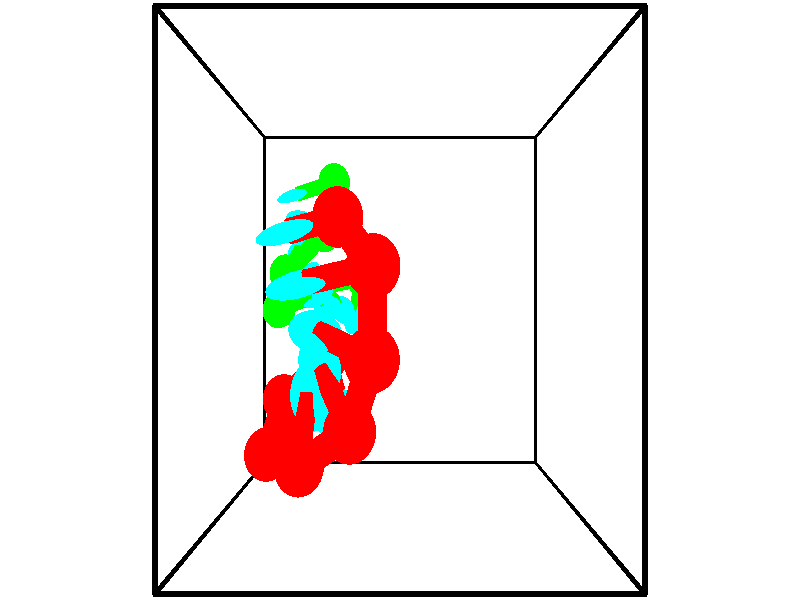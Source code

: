 // switches for output
#declare DRAW_BASES = 1; // possible values are 0, 1; only relevant for DNA ribbons
#declare DRAW_BASES_TYPE = 3; // possible values are 1, 2, 3; only relevant for DNA ribbons
#declare DRAW_FOG = 0; // set to 1 to enable fog

#include "colors.inc"

#include "transforms.inc"
background { rgb <1, 1, 1>}

#default {
   normal{
       ripples 0.25
       frequency 0.20
       turbulence 0.2
       lambda 5
   }
	finish {
		phong 0.1
		phong_size 40.
	}
}

// original window dimensions: 1024x640


// camera settings

camera {
	sky <-0, 1, 0>
	up <-0, 1, 0>
	right 1.6 * <1, 0, 0>
	location <2.5, 2.5, 11.1562>
	look_at <2.5, 2.5, 2.5>
	direction <0, 0, -8.6562>
	angle 67.0682
}


# declare cpy_camera_pos = <2.5, 2.5, 11.1562>;
# if (DRAW_FOG = 1)
fog {
	fog_type 2
	up vnormalize(cpy_camera_pos)
	color rgbt<1,1,1,0.3>
	distance 1e-5
	fog_alt 3e-3
	fog_offset 4
}
# end


// LIGHTS

# declare lum = 6;
global_settings {
	ambient_light rgb lum * <0.05, 0.05, 0.05>
	max_trace_level 15
}# declare cpy_direct_light_amount = 0.25;
light_source
{	1000 * <-1, -1, 1>,
	rgb lum * cpy_direct_light_amount
	parallel
}

light_source
{	1000 * <1, 1, -1>,
	rgb lum * cpy_direct_light_amount
	parallel
}

// strand 0

// nucleotide -1

// particle -1
sphere {
	<1.572210, 1.883888, 3.340870> 0.250000
	pigment { color rgbt <1,0,0,0> }
	no_shadow
}
cylinder {
	<1.704308, 1.552265, 3.521358>,  <1.783566, 1.353291, 3.629652>, 0.100000
	pigment { color rgbt <1,0,0,0> }
	no_shadow
}
cylinder {
	<1.704308, 1.552265, 3.521358>,  <1.572210, 1.883888, 3.340870>, 0.100000
	pigment { color rgbt <1,0,0,0> }
	no_shadow
}

// particle -1
sphere {
	<1.704308, 1.552265, 3.521358> 0.100000
	pigment { color rgbt <1,0,0,0> }
	no_shadow
}
sphere {
	0, 1
	scale<0.080000,0.200000,0.300000>
	matrix <-0.464221, 0.273573, 0.842411,
		-0.821850, -0.487668, -0.294521,
		0.330244, -0.829058, 0.451222,
		1.803381, 1.303548, 3.656725>
	pigment { color rgbt <0,1,1,0> }
	no_shadow
}
cylinder {
	<1.061982, 1.484283, 3.698905>,  <1.572210, 1.883888, 3.340870>, 0.130000
	pigment { color rgbt <1,0,0,0> }
	no_shadow
}

// nucleotide -1

// particle -1
sphere {
	<1.061982, 1.484283, 3.698905> 0.250000
	pigment { color rgbt <1,0,0,0> }
	no_shadow
}
cylinder {
	<1.414352, 1.413795, 3.874593>,  <1.625775, 1.371503, 3.980006>, 0.100000
	pigment { color rgbt <1,0,0,0> }
	no_shadow
}
cylinder {
	<1.414352, 1.413795, 3.874593>,  <1.061982, 1.484283, 3.698905>, 0.100000
	pigment { color rgbt <1,0,0,0> }
	no_shadow
}

// particle -1
sphere {
	<1.414352, 1.413795, 3.874593> 0.100000
	pigment { color rgbt <1,0,0,0> }
	no_shadow
}
sphere {
	0, 1
	scale<0.080000,0.200000,0.300000>
	matrix <-0.348549, 0.386209, 0.854024,
		-0.320127, -0.905422, 0.278801,
		0.880927, -0.176220, 0.439220,
		1.678631, 1.360929, 4.006359>
	pigment { color rgbt <0,1,1,0> }
	no_shadow
}
cylinder {
	<1.011212, 1.060759, 4.394801>,  <1.061982, 1.484283, 3.698905>, 0.130000
	pigment { color rgbt <1,0,0,0> }
	no_shadow
}

// nucleotide -1

// particle -1
sphere {
	<1.011212, 1.060759, 4.394801> 0.250000
	pigment { color rgbt <1,0,0,0> }
	no_shadow
}
cylinder {
	<1.328812, 1.303574, 4.381700>,  <1.519371, 1.449263, 4.373839>, 0.100000
	pigment { color rgbt <1,0,0,0> }
	no_shadow
}
cylinder {
	<1.328812, 1.303574, 4.381700>,  <1.011212, 1.060759, 4.394801>, 0.100000
	pigment { color rgbt <1,0,0,0> }
	no_shadow
}

// particle -1
sphere {
	<1.328812, 1.303574, 4.381700> 0.100000
	pigment { color rgbt <1,0,0,0> }
	no_shadow
}
sphere {
	0, 1
	scale<0.080000,0.200000,0.300000>
	matrix <-0.330544, 0.476309, 0.814782,
		0.510204, -0.636109, 0.578841,
		0.793998, 0.607038, -0.032753,
		1.567011, 1.485685, 4.371874>
	pigment { color rgbt <0,1,1,0> }
	no_shadow
}
cylinder {
	<1.479499, 1.095280, 5.055262>,  <1.011212, 1.060759, 4.394801>, 0.130000
	pigment { color rgbt <1,0,0,0> }
	no_shadow
}

// nucleotide -1

// particle -1
sphere {
	<1.479499, 1.095280, 5.055262> 0.250000
	pigment { color rgbt <1,0,0,0> }
	no_shadow
}
cylinder {
	<1.507050, 1.441505, 4.856845>,  <1.523580, 1.649240, 4.737795>, 0.100000
	pigment { color rgbt <1,0,0,0> }
	no_shadow
}
cylinder {
	<1.507050, 1.441505, 4.856845>,  <1.479499, 1.095280, 5.055262>, 0.100000
	pigment { color rgbt <1,0,0,0> }
	no_shadow
}

// particle -1
sphere {
	<1.507050, 1.441505, 4.856845> 0.100000
	pigment { color rgbt <1,0,0,0> }
	no_shadow
}
sphere {
	0, 1
	scale<0.080000,0.200000,0.300000>
	matrix <-0.072301, 0.500246, 0.862860,
		0.995002, -0.023567, 0.097036,
		0.068877, 0.865563, -0.496042,
		1.527713, 1.701174, 4.708033>
	pigment { color rgbt <0,1,1,0> }
	no_shadow
}
cylinder {
	<2.023211, 1.456834, 5.439919>,  <1.479499, 1.095280, 5.055262>, 0.130000
	pigment { color rgbt <1,0,0,0> }
	no_shadow
}

// nucleotide -1

// particle -1
sphere {
	<2.023211, 1.456834, 5.439919> 0.250000
	pigment { color rgbt <1,0,0,0> }
	no_shadow
}
cylinder {
	<1.832359, 1.739216, 5.230549>,  <1.717848, 1.908645, 5.104926>, 0.100000
	pigment { color rgbt <1,0,0,0> }
	no_shadow
}
cylinder {
	<1.832359, 1.739216, 5.230549>,  <2.023211, 1.456834, 5.439919>, 0.100000
	pigment { color rgbt <1,0,0,0> }
	no_shadow
}

// particle -1
sphere {
	<1.832359, 1.739216, 5.230549> 0.100000
	pigment { color rgbt <1,0,0,0> }
	no_shadow
}
sphere {
	0, 1
	scale<0.080000,0.200000,0.300000>
	matrix <-0.150640, 0.521082, 0.840108,
		0.865826, 0.479689, -0.142278,
		-0.477129, 0.705955, -0.523427,
		1.689221, 1.951002, 5.073521>
	pigment { color rgbt <0,1,1,0> }
	no_shadow
}
cylinder {
	<2.248340, 2.058069, 5.783352>,  <2.023211, 1.456834, 5.439919>, 0.130000
	pigment { color rgbt <1,0,0,0> }
	no_shadow
}

// nucleotide -1

// particle -1
sphere {
	<2.248340, 2.058069, 5.783352> 0.250000
	pigment { color rgbt <1,0,0,0> }
	no_shadow
}
cylinder {
	<1.927971, 2.169636, 5.571416>,  <1.735750, 2.236576, 5.444254>, 0.100000
	pigment { color rgbt <1,0,0,0> }
	no_shadow
}
cylinder {
	<1.927971, 2.169636, 5.571416>,  <2.248340, 2.058069, 5.783352>, 0.100000
	pigment { color rgbt <1,0,0,0> }
	no_shadow
}

// particle -1
sphere {
	<1.927971, 2.169636, 5.571416> 0.100000
	pigment { color rgbt <1,0,0,0> }
	no_shadow
}
sphere {
	0, 1
	scale<0.080000,0.200000,0.300000>
	matrix <-0.195103, 0.715025, 0.671323,
		0.566091, 0.641050, -0.518262,
		-0.800922, 0.278915, -0.529840,
		1.687694, 2.253310, 5.412464>
	pigment { color rgbt <0,1,1,0> }
	no_shadow
}
cylinder {
	<2.254486, 2.757121, 5.649598>,  <2.248340, 2.058069, 5.783352>, 0.130000
	pigment { color rgbt <1,0,0,0> }
	no_shadow
}

// nucleotide -1

// particle -1
sphere {
	<2.254486, 2.757121, 5.649598> 0.250000
	pigment { color rgbt <1,0,0,0> }
	no_shadow
}
cylinder {
	<1.862305, 2.678432, 5.650998>,  <1.626996, 2.631219, 5.651838>, 0.100000
	pigment { color rgbt <1,0,0,0> }
	no_shadow
}
cylinder {
	<1.862305, 2.678432, 5.650998>,  <2.254486, 2.757121, 5.649598>, 0.100000
	pigment { color rgbt <1,0,0,0> }
	no_shadow
}

// particle -1
sphere {
	<1.862305, 2.678432, 5.650998> 0.100000
	pigment { color rgbt <1,0,0,0> }
	no_shadow
}
sphere {
	0, 1
	scale<0.080000,0.200000,0.300000>
	matrix <-0.176757, 0.888482, 0.423505,
		-0.086422, 0.414608, -0.905887,
		-0.980453, -0.196722, 0.003500,
		1.568169, 2.619416, 5.652048>
	pigment { color rgbt <0,1,1,0> }
	no_shadow
}
cylinder {
	<1.889112, 3.178172, 5.228234>,  <2.254486, 2.757121, 5.649598>, 0.130000
	pigment { color rgbt <1,0,0,0> }
	no_shadow
}

// nucleotide -1

// particle -1
sphere {
	<1.889112, 3.178172, 5.228234> 0.250000
	pigment { color rgbt <1,0,0,0> }
	no_shadow
}
cylinder {
	<1.652618, 3.078196, 5.534951>,  <1.510723, 3.018209, 5.718982>, 0.100000
	pigment { color rgbt <1,0,0,0> }
	no_shadow
}
cylinder {
	<1.652618, 3.078196, 5.534951>,  <1.889112, 3.178172, 5.228234>, 0.100000
	pigment { color rgbt <1,0,0,0> }
	no_shadow
}

// particle -1
sphere {
	<1.652618, 3.078196, 5.534951> 0.100000
	pigment { color rgbt <1,0,0,0> }
	no_shadow
}
sphere {
	0, 1
	scale<0.080000,0.200000,0.300000>
	matrix <-0.237193, 0.962606, 0.130881,
		-0.770833, -0.104497, -0.628409,
		-0.591233, -0.249942, 0.766794,
		1.475249, 3.003213, 5.764989>
	pigment { color rgbt <0,1,1,0> }
	no_shadow
}
// strand 1

// nucleotide -1

// particle -1
sphere {
	<1.454390, 4.056194, 1.571802> 0.250000
	pigment { color rgbt <0,1,0,0> }
	no_shadow
}
cylinder {
	<1.077095, 3.976948, 1.465178>,  <0.850718, 3.929400, 1.401203>, 0.100000
	pigment { color rgbt <0,1,0,0> }
	no_shadow
}
cylinder {
	<1.077095, 3.976948, 1.465178>,  <1.454390, 4.056194, 1.571802>, 0.100000
	pigment { color rgbt <0,1,0,0> }
	no_shadow
}

// particle -1
sphere {
	<1.077095, 3.976948, 1.465178> 0.100000
	pigment { color rgbt <0,1,0,0> }
	no_shadow
}
sphere {
	0, 1
	scale<0.080000,0.200000,0.300000>
	matrix <0.267086, -0.929529, -0.254246,
		-0.197405, -0.311009, 0.929680,
		-0.943237, -0.198115, -0.266560,
		0.794124, 3.917513, 1.385210>
	pigment { color rgbt <0,1,1,0> }
	no_shadow
}
cylinder {
	<1.304934, 3.380103, 1.628613>,  <1.454390, 4.056194, 1.571802>, 0.130000
	pigment { color rgbt <0,1,0,0> }
	no_shadow
}

// nucleotide -1

// particle -1
sphere {
	<1.304934, 3.380103, 1.628613> 0.250000
	pigment { color rgbt <0,1,0,0> }
	no_shadow
}
cylinder {
	<1.045547, 3.517597, 1.356926>,  <0.889915, 3.600094, 1.193914>, 0.100000
	pigment { color rgbt <0,1,0,0> }
	no_shadow
}
cylinder {
	<1.045547, 3.517597, 1.356926>,  <1.304934, 3.380103, 1.628613>, 0.100000
	pigment { color rgbt <0,1,0,0> }
	no_shadow
}

// particle -1
sphere {
	<1.045547, 3.517597, 1.356926> 0.100000
	pigment { color rgbt <0,1,0,0> }
	no_shadow
}
sphere {
	0, 1
	scale<0.080000,0.200000,0.300000>
	matrix <-0.006921, -0.894873, -0.446267,
		-0.761211, -0.284689, 0.582675,
		-0.648467, 0.343736, -0.679217,
		0.851007, 3.620718, 1.153161>
	pigment { color rgbt <0,1,1,0> }
	no_shadow
}
cylinder {
	<0.703680, 2.847020, 1.658050>,  <1.304934, 3.380103, 1.628613>, 0.130000
	pigment { color rgbt <0,1,0,0> }
	no_shadow
}

// nucleotide -1

// particle -1
sphere {
	<0.703680, 2.847020, 1.658050> 0.250000
	pigment { color rgbt <0,1,0,0> }
	no_shadow
}
cylinder {
	<0.778328, 3.053162, 1.323486>,  <0.823117, 3.176847, 1.122748>, 0.100000
	pigment { color rgbt <0,1,0,0> }
	no_shadow
}
cylinder {
	<0.778328, 3.053162, 1.323486>,  <0.703680, 2.847020, 1.658050>, 0.100000
	pigment { color rgbt <0,1,0,0> }
	no_shadow
}

// particle -1
sphere {
	<0.778328, 3.053162, 1.323486> 0.100000
	pigment { color rgbt <0,1,0,0> }
	no_shadow
}
sphere {
	0, 1
	scale<0.080000,0.200000,0.300000>
	matrix <0.140423, -0.856618, -0.496475,
		-0.972345, -0.024798, -0.232231,
		0.186621, 0.515355, -0.836410,
		0.834314, 3.207768, 1.072563>
	pigment { color rgbt <0,1,1,0> }
	no_shadow
}
cylinder {
	<0.481107, 2.360808, 1.168429>,  <0.703680, 2.847020, 1.658050>, 0.130000
	pigment { color rgbt <0,1,0,0> }
	no_shadow
}

// nucleotide -1

// particle -1
sphere {
	<0.481107, 2.360808, 1.168429> 0.250000
	pigment { color rgbt <0,1,0,0> }
	no_shadow
}
cylinder {
	<0.710915, 2.634129, 0.988195>,  <0.848799, 2.798121, 0.880056>, 0.100000
	pigment { color rgbt <0,1,0,0> }
	no_shadow
}
cylinder {
	<0.710915, 2.634129, 0.988195>,  <0.481107, 2.360808, 1.168429>, 0.100000
	pigment { color rgbt <0,1,0,0> }
	no_shadow
}

// particle -1
sphere {
	<0.710915, 2.634129, 0.988195> 0.100000
	pigment { color rgbt <0,1,0,0> }
	no_shadow
}
sphere {
	0, 1
	scale<0.080000,0.200000,0.300000>
	matrix <0.451156, -0.723698, -0.522226,
		-0.682924, 0.096746, -0.724055,
		0.574520, 0.683302, -0.450583,
		0.883271, 2.839119, 0.853021>
	pigment { color rgbt <0,1,1,0> }
	no_shadow
}
cylinder {
	<0.381121, 2.346879, 0.376660>,  <0.481107, 2.360808, 1.168429>, 0.130000
	pigment { color rgbt <0,1,0,0> }
	no_shadow
}

// nucleotide -1

// particle -1
sphere {
	<0.381121, 2.346879, 0.376660> 0.250000
	pigment { color rgbt <0,1,0,0> }
	no_shadow
}
cylinder {
	<0.756401, 2.470085, 0.439789>,  <0.981569, 2.544009, 0.477666>, 0.100000
	pigment { color rgbt <0,1,0,0> }
	no_shadow
}
cylinder {
	<0.756401, 2.470085, 0.439789>,  <0.381121, 2.346879, 0.376660>, 0.100000
	pigment { color rgbt <0,1,0,0> }
	no_shadow
}

// particle -1
sphere {
	<0.756401, 2.470085, 0.439789> 0.100000
	pigment { color rgbt <0,1,0,0> }
	no_shadow
}
sphere {
	0, 1
	scale<0.080000,0.200000,0.300000>
	matrix <0.321595, -0.607345, -0.726436,
		-0.127902, 0.732296, -0.668867,
		0.938199, 0.308017, 0.157822,
		1.037861, 2.562490, 0.487135>
	pigment { color rgbt <0,1,1,0> }
	no_shadow
}
cylinder {
	<0.595200, 2.605242, -0.157765>,  <0.381121, 2.346879, 0.376660>, 0.130000
	pigment { color rgbt <0,1,0,0> }
	no_shadow
}

// nucleotide -1

// particle -1
sphere {
	<0.595200, 2.605242, -0.157765> 0.250000
	pigment { color rgbt <0,1,0,0> }
	no_shadow
}
cylinder {
	<0.931496, 2.485802, 0.022898>,  <1.133273, 2.414137, 0.131296>, 0.100000
	pigment { color rgbt <0,1,0,0> }
	no_shadow
}
cylinder {
	<0.931496, 2.485802, 0.022898>,  <0.595200, 2.605242, -0.157765>, 0.100000
	pigment { color rgbt <0,1,0,0> }
	no_shadow
}

// particle -1
sphere {
	<0.931496, 2.485802, 0.022898> 0.100000
	pigment { color rgbt <0,1,0,0> }
	no_shadow
}
sphere {
	0, 1
	scale<0.080000,0.200000,0.300000>
	matrix <0.261769, -0.506042, -0.821827,
		0.473956, 0.809172, -0.347284,
		0.840739, -0.298602, 0.451658,
		1.183717, 2.396221, 0.158395>
	pigment { color rgbt <0,1,1,0> }
	no_shadow
}
cylinder {
	<1.004179, 2.727346, -0.691905>,  <0.595200, 2.605242, -0.157765>, 0.130000
	pigment { color rgbt <0,1,0,0> }
	no_shadow
}

// nucleotide -1

// particle -1
sphere {
	<1.004179, 2.727346, -0.691905> 0.250000
	pigment { color rgbt <0,1,0,0> }
	no_shadow
}
cylinder {
	<1.241684, 2.508617, -0.455793>,  <1.384187, 2.377380, -0.314126>, 0.100000
	pigment { color rgbt <0,1,0,0> }
	no_shadow
}
cylinder {
	<1.241684, 2.508617, -0.455793>,  <1.004179, 2.727346, -0.691905>, 0.100000
	pigment { color rgbt <0,1,0,0> }
	no_shadow
}

// particle -1
sphere {
	<1.241684, 2.508617, -0.455793> 0.100000
	pigment { color rgbt <0,1,0,0> }
	no_shadow
}
sphere {
	0, 1
	scale<0.080000,0.200000,0.300000>
	matrix <0.361012, -0.474573, -0.802777,
		0.719107, 0.689758, -0.084374,
		0.593763, -0.546823, 0.590280,
		1.419813, 2.344571, -0.278709>
	pigment { color rgbt <0,1,1,0> }
	no_shadow
}
cylinder {
	<1.679560, 2.841164, -0.898375>,  <1.004179, 2.727346, -0.691905>, 0.130000
	pigment { color rgbt <0,1,0,0> }
	no_shadow
}

// nucleotide -1

// particle -1
sphere {
	<1.679560, 2.841164, -0.898375> 0.250000
	pigment { color rgbt <0,1,0,0> }
	no_shadow
}
cylinder {
	<1.634575, 2.486279, -0.719398>,  <1.607584, 2.273347, -0.612013>, 0.100000
	pigment { color rgbt <0,1,0,0> }
	no_shadow
}
cylinder {
	<1.634575, 2.486279, -0.719398>,  <1.679560, 2.841164, -0.898375>, 0.100000
	pigment { color rgbt <0,1,0,0> }
	no_shadow
}

// particle -1
sphere {
	<1.634575, 2.486279, -0.719398> 0.100000
	pigment { color rgbt <0,1,0,0> }
	no_shadow
}
sphere {
	0, 1
	scale<0.080000,0.200000,0.300000>
	matrix <0.336759, -0.457680, -0.822874,
		0.934851, 0.058137, 0.350249,
		-0.112462, -0.887214, 0.447441,
		1.600836, 2.220114, -0.585166>
	pigment { color rgbt <0,1,1,0> }
	no_shadow
}
// box output
cylinder {
	<0.000000, 0.000000, 0.000000>,  <5.000000, 0.000000, 0.000000>, 0.025000
	pigment { color rgbt <0,0,0,0> }
	no_shadow
}
cylinder {
	<0.000000, 0.000000, 0.000000>,  <0.000000, 5.000000, 0.000000>, 0.025000
	pigment { color rgbt <0,0,0,0> }
	no_shadow
}
cylinder {
	<0.000000, 0.000000, 0.000000>,  <0.000000, 0.000000, 5.000000>, 0.025000
	pigment { color rgbt <0,0,0,0> }
	no_shadow
}
cylinder {
	<5.000000, 5.000000, 5.000000>,  <0.000000, 5.000000, 5.000000>, 0.025000
	pigment { color rgbt <0,0,0,0> }
	no_shadow
}
cylinder {
	<5.000000, 5.000000, 5.000000>,  <5.000000, 0.000000, 5.000000>, 0.025000
	pigment { color rgbt <0,0,0,0> }
	no_shadow
}
cylinder {
	<5.000000, 5.000000, 5.000000>,  <5.000000, 5.000000, 0.000000>, 0.025000
	pigment { color rgbt <0,0,0,0> }
	no_shadow
}
cylinder {
	<0.000000, 0.000000, 5.000000>,  <0.000000, 5.000000, 5.000000>, 0.025000
	pigment { color rgbt <0,0,0,0> }
	no_shadow
}
cylinder {
	<0.000000, 0.000000, 5.000000>,  <5.000000, 0.000000, 5.000000>, 0.025000
	pigment { color rgbt <0,0,0,0> }
	no_shadow
}
cylinder {
	<5.000000, 5.000000, 0.000000>,  <0.000000, 5.000000, 0.000000>, 0.025000
	pigment { color rgbt <0,0,0,0> }
	no_shadow
}
cylinder {
	<5.000000, 5.000000, 0.000000>,  <5.000000, 0.000000, 0.000000>, 0.025000
	pigment { color rgbt <0,0,0,0> }
	no_shadow
}
cylinder {
	<5.000000, 0.000000, 5.000000>,  <5.000000, 0.000000, 0.000000>, 0.025000
	pigment { color rgbt <0,0,0,0> }
	no_shadow
}
cylinder {
	<0.000000, 5.000000, 0.000000>,  <0.000000, 5.000000, 5.000000>, 0.025000
	pigment { color rgbt <0,0,0,0> }
	no_shadow
}
// end of box output
